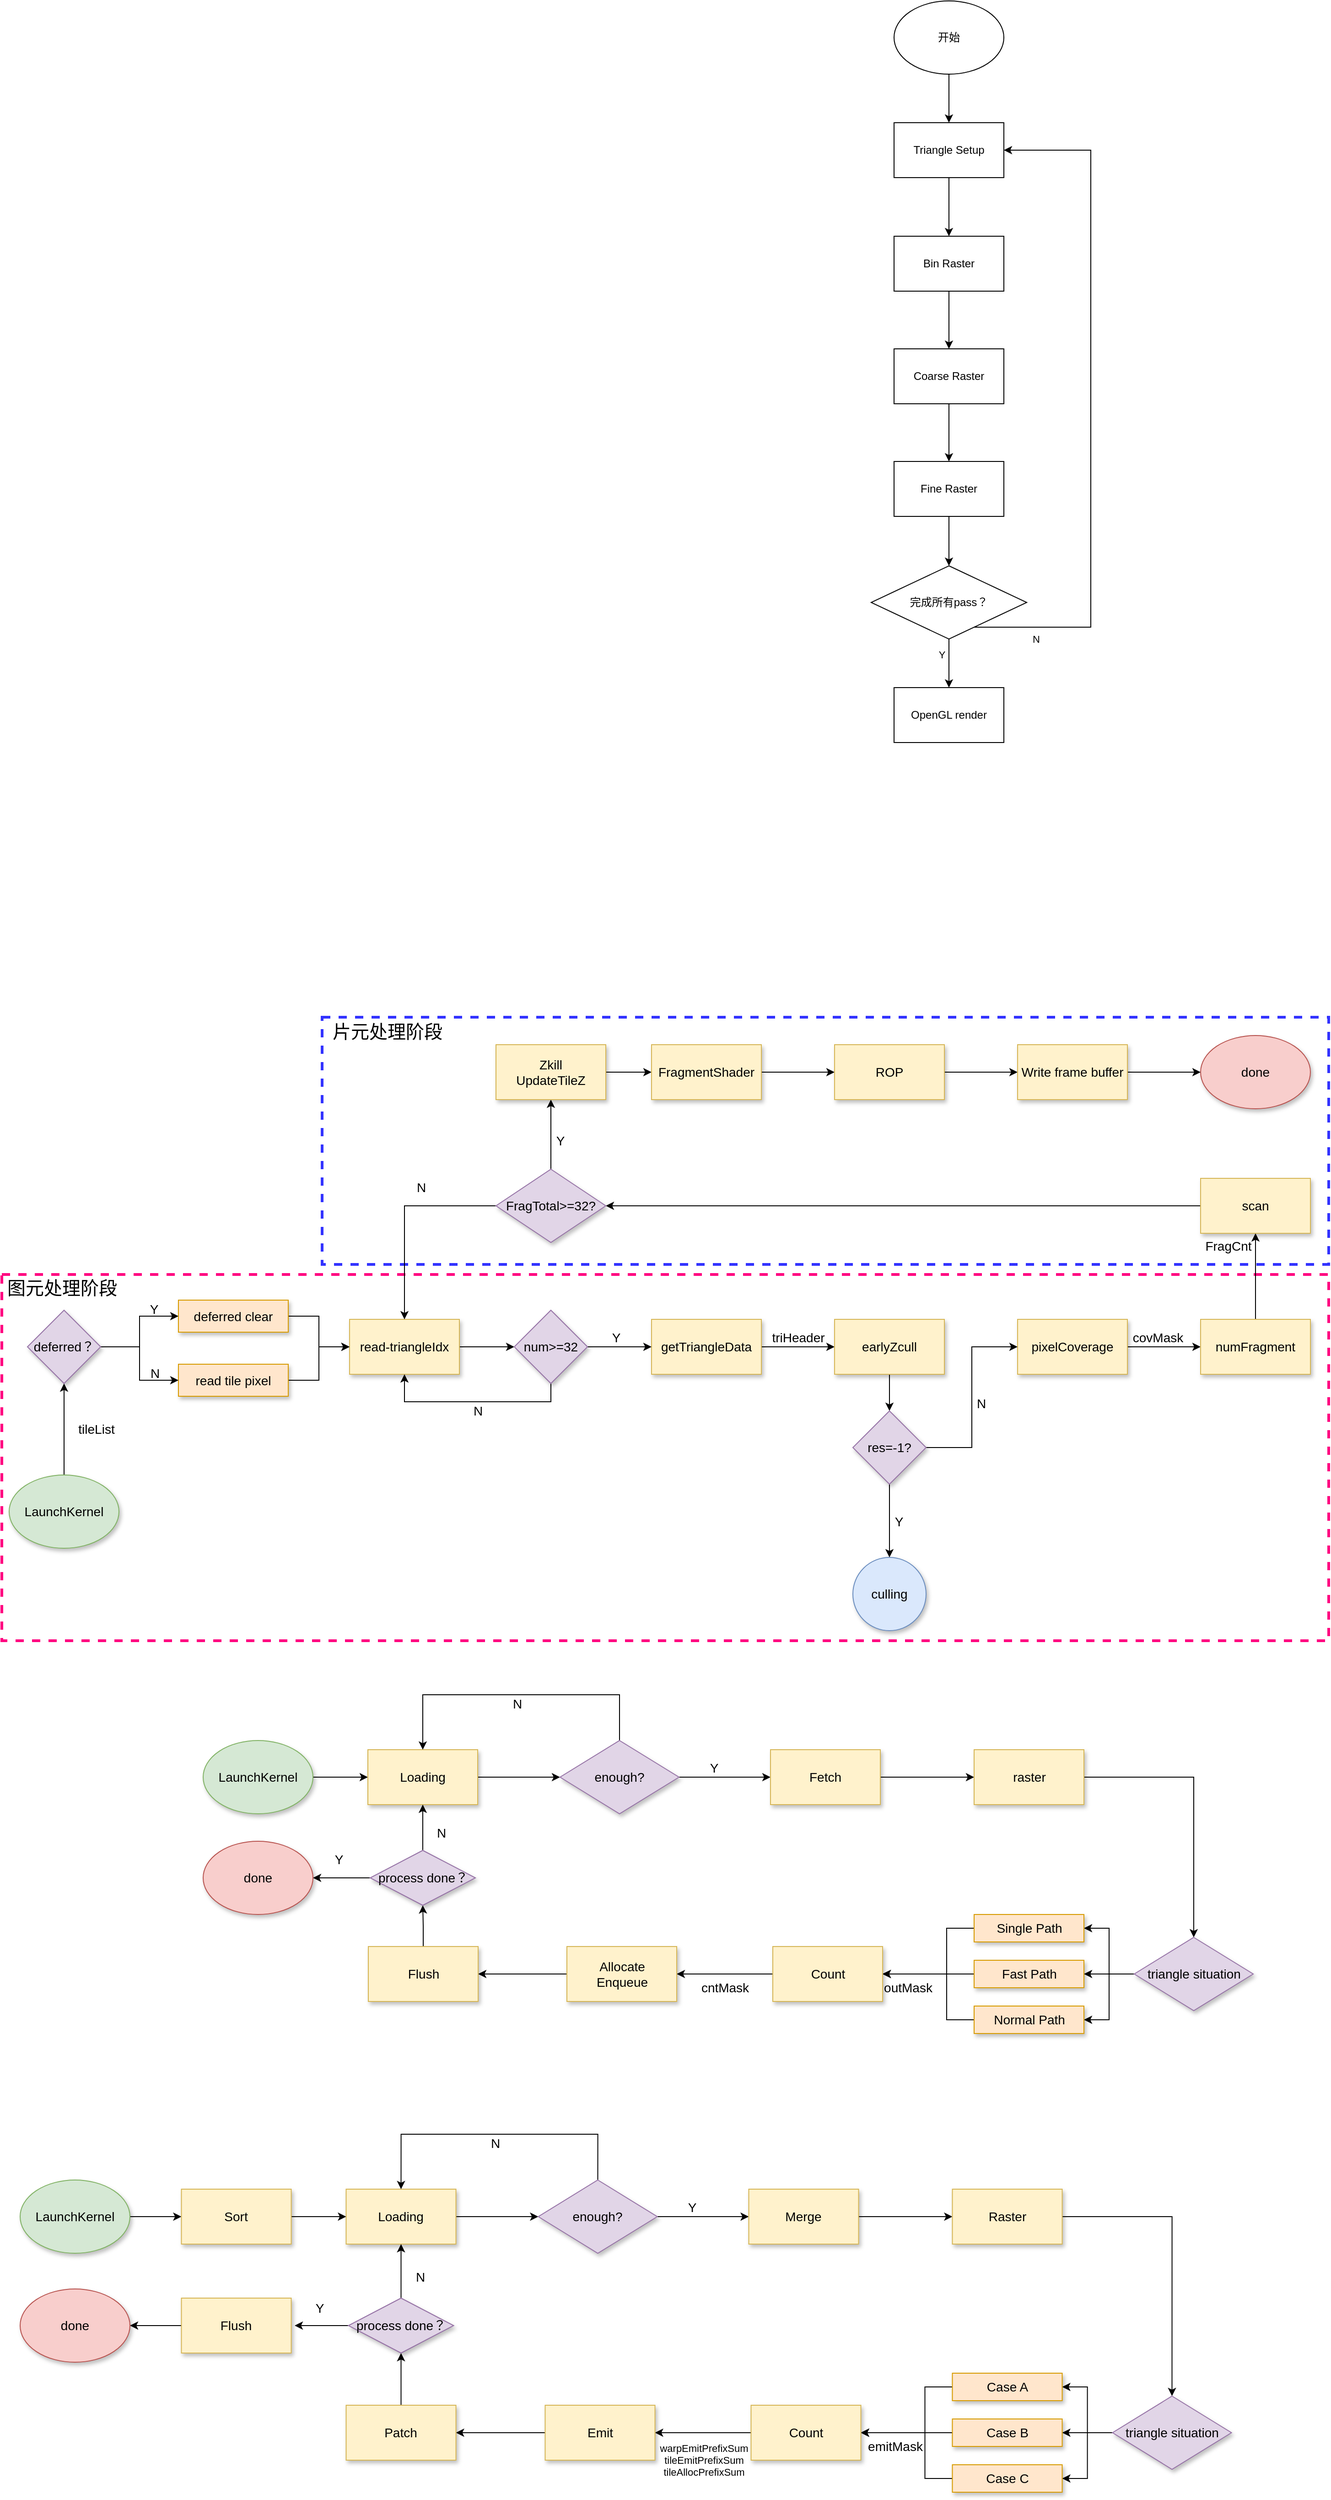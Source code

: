 <mxfile version="24.3.1" type="github">
  <diagram name="第 1 页" id="T6Q55vg58bslfouwRuF3">
    <mxGraphModel dx="2682" dy="3346" grid="1" gridSize="10" guides="1" tooltips="1" connect="1" arrows="1" fold="1" page="1" pageScale="1" pageWidth="827" pageHeight="1169" math="0" shadow="0">
      <root>
        <mxCell id="0" />
        <mxCell id="1" parent="0" />
        <mxCell id="cYD1kUWtaqBJWbCLBcX3-14" value="" style="rounded=0;whiteSpace=wrap;html=1;gradientColor=none;fillColor=none;dashed=1;strokeWidth=3;strokeColor=#FF0080;" vertex="1" parent="1">
          <mxGeometry x="-380" y="191" width="1450" height="400" as="geometry" />
        </mxCell>
        <mxCell id="cYD1kUWtaqBJWbCLBcX3-15" value="" style="rounded=0;whiteSpace=wrap;html=1;gradientColor=none;fillColor=none;dashed=1;strokeWidth=3;strokeColor=#3333FF;" vertex="1" parent="1">
          <mxGeometry x="-30" y="-90" width="1100" height="270" as="geometry" />
        </mxCell>
        <mxCell id="O7zSQvzKoPBCbMSIORTm-7" value="" style="edgeStyle=orthogonalEdgeStyle;rounded=0;orthogonalLoop=1;jettySize=auto;html=1;fontSize=14;" parent="1" source="O7zSQvzKoPBCbMSIORTm-1" target="O7zSQvzKoPBCbMSIORTm-6" edge="1">
          <mxGeometry relative="1" as="geometry" />
        </mxCell>
        <mxCell id="O7zSQvzKoPBCbMSIORTm-1" value="read-triangleIdx" style="rounded=0;whiteSpace=wrap;html=1;fillColor=#fff2cc;strokeColor=#d6b656;shadow=1;fontSize=14;" parent="1" vertex="1">
          <mxGeometry y="240" width="120" height="60" as="geometry" />
        </mxCell>
        <mxCell id="O7zSQvzKoPBCbMSIORTm-14" value="" style="edgeStyle=orthogonalEdgeStyle;rounded=0;orthogonalLoop=1;jettySize=auto;html=1;fontSize=14;" parent="1" source="O7zSQvzKoPBCbMSIORTm-2" target="O7zSQvzKoPBCbMSIORTm-13" edge="1">
          <mxGeometry relative="1" as="geometry" />
        </mxCell>
        <mxCell id="O7zSQvzKoPBCbMSIORTm-20" value="triHeader" style="edgeLabel;html=1;align=center;verticalAlign=middle;resizable=0;points=[];labelBackgroundColor=none;fontSize=14;" parent="O7zSQvzKoPBCbMSIORTm-14" vertex="1" connectable="0">
          <mxGeometry x="-0.121" y="2" relative="1" as="geometry">
            <mxPoint x="5" y="-8" as="offset" />
          </mxGeometry>
        </mxCell>
        <mxCell id="O7zSQvzKoPBCbMSIORTm-2" value="getTriangleData" style="rounded=0;whiteSpace=wrap;html=1;fillColor=#fff2cc;strokeColor=#d6b656;shadow=1;fontSize=14;" parent="1" vertex="1">
          <mxGeometry x="330" y="240" width="120" height="60" as="geometry" />
        </mxCell>
        <mxCell id="O7zSQvzKoPBCbMSIORTm-8" style="edgeStyle=orthogonalEdgeStyle;rounded=0;orthogonalLoop=1;jettySize=auto;html=1;entryX=0.5;entryY=1;entryDx=0;entryDy=0;exitX=0.5;exitY=1;exitDx=0;exitDy=0;fontSize=14;" parent="1" source="O7zSQvzKoPBCbMSIORTm-6" target="O7zSQvzKoPBCbMSIORTm-1" edge="1">
          <mxGeometry relative="1" as="geometry">
            <mxPoint x="250" y="320" as="sourcePoint" />
            <mxPoint x="90" y="350" as="targetPoint" />
          </mxGeometry>
        </mxCell>
        <mxCell id="O7zSQvzKoPBCbMSIORTm-10" value="N" style="edgeLabel;html=1;align=center;verticalAlign=middle;resizable=0;points=[];labelBackgroundColor=none;fontSize=14;" parent="O7zSQvzKoPBCbMSIORTm-8" vertex="1" connectable="0">
          <mxGeometry x="0.051" y="-3" relative="1" as="geometry">
            <mxPoint x="10" y="13" as="offset" />
          </mxGeometry>
        </mxCell>
        <mxCell id="O7zSQvzKoPBCbMSIORTm-11" value="" style="edgeStyle=orthogonalEdgeStyle;rounded=0;orthogonalLoop=1;jettySize=auto;html=1;fontSize=14;" parent="1" source="O7zSQvzKoPBCbMSIORTm-6" target="O7zSQvzKoPBCbMSIORTm-2" edge="1">
          <mxGeometry relative="1" as="geometry" />
        </mxCell>
        <mxCell id="O7zSQvzKoPBCbMSIORTm-12" value="Y" style="edgeLabel;html=1;align=center;verticalAlign=middle;resizable=0;points=[];labelBackgroundColor=none;fontSize=14;" parent="O7zSQvzKoPBCbMSIORTm-11" vertex="1" connectable="0">
          <mxGeometry x="0.065" y="-1" relative="1" as="geometry">
            <mxPoint x="-7" y="-11" as="offset" />
          </mxGeometry>
        </mxCell>
        <mxCell id="O7zSQvzKoPBCbMSIORTm-6" value="num&amp;gt;=32" style="rhombus;whiteSpace=wrap;html=1;rounded=0;fillColor=#e1d5e7;strokeColor=#9673a6;shadow=1;fontSize=14;" parent="1" vertex="1">
          <mxGeometry x="180" y="230" width="80" height="80" as="geometry" />
        </mxCell>
        <mxCell id="O7zSQvzKoPBCbMSIORTm-19" value="" style="edgeStyle=orthogonalEdgeStyle;rounded=0;orthogonalLoop=1;jettySize=auto;html=1;fontSize=14;" parent="1" source="O7zSQvzKoPBCbMSIORTm-13" target="O7zSQvzKoPBCbMSIORTm-18" edge="1">
          <mxGeometry relative="1" as="geometry" />
        </mxCell>
        <mxCell id="O7zSQvzKoPBCbMSIORTm-13" value="earlyZcull" style="rounded=0;whiteSpace=wrap;html=1;fillColor=#fff2cc;strokeColor=#d6b656;shadow=1;fontSize=14;" parent="1" vertex="1">
          <mxGeometry x="530" y="240" width="120" height="60" as="geometry" />
        </mxCell>
        <mxCell id="O7zSQvzKoPBCbMSIORTm-27" value="" style="edgeStyle=orthogonalEdgeStyle;rounded=0;orthogonalLoop=1;jettySize=auto;html=1;fontSize=14;" parent="1" source="O7zSQvzKoPBCbMSIORTm-15" target="O7zSQvzKoPBCbMSIORTm-26" edge="1">
          <mxGeometry relative="1" as="geometry" />
        </mxCell>
        <mxCell id="O7zSQvzKoPBCbMSIORTm-28" value="covMask" style="edgeLabel;html=1;align=center;verticalAlign=middle;resizable=0;points=[];labelBackgroundColor=none;fontSize=14;" parent="O7zSQvzKoPBCbMSIORTm-27" vertex="1" connectable="0">
          <mxGeometry x="-0.172" y="-1" relative="1" as="geometry">
            <mxPoint y="-11" as="offset" />
          </mxGeometry>
        </mxCell>
        <mxCell id="O7zSQvzKoPBCbMSIORTm-15" value="pixelCoverage" style="rounded=0;whiteSpace=wrap;html=1;fillColor=#fff2cc;strokeColor=#d6b656;shadow=1;fontSize=14;" parent="1" vertex="1">
          <mxGeometry x="730" y="240" width="120" height="60" as="geometry" />
        </mxCell>
        <mxCell id="O7zSQvzKoPBCbMSIORTm-21" style="edgeStyle=orthogonalEdgeStyle;rounded=0;orthogonalLoop=1;jettySize=auto;html=1;entryX=0;entryY=0.5;entryDx=0;entryDy=0;fontSize=14;" parent="1" source="O7zSQvzKoPBCbMSIORTm-18" target="O7zSQvzKoPBCbMSIORTm-15" edge="1">
          <mxGeometry relative="1" as="geometry">
            <mxPoint x="710" y="320" as="targetPoint" />
          </mxGeometry>
        </mxCell>
        <mxCell id="O7zSQvzKoPBCbMSIORTm-25" value="N" style="edgeLabel;html=1;align=center;verticalAlign=middle;resizable=0;points=[];labelBackgroundColor=none;fontSize=14;" parent="O7zSQvzKoPBCbMSIORTm-21" vertex="1" connectable="0">
          <mxGeometry x="-0.064" y="-1" relative="1" as="geometry">
            <mxPoint x="9" as="offset" />
          </mxGeometry>
        </mxCell>
        <mxCell id="O7zSQvzKoPBCbMSIORTm-23" value="" style="edgeStyle=orthogonalEdgeStyle;rounded=0;orthogonalLoop=1;jettySize=auto;html=1;fontSize=14;" parent="1" source="O7zSQvzKoPBCbMSIORTm-18" target="O7zSQvzKoPBCbMSIORTm-22" edge="1">
          <mxGeometry relative="1" as="geometry" />
        </mxCell>
        <mxCell id="O7zSQvzKoPBCbMSIORTm-24" value="Y" style="edgeLabel;html=1;align=center;verticalAlign=middle;resizable=0;points=[];labelBackgroundColor=none;fontSize=14;" parent="O7zSQvzKoPBCbMSIORTm-23" vertex="1" connectable="0">
          <mxGeometry x="0.007" relative="1" as="geometry">
            <mxPoint x="10" as="offset" />
          </mxGeometry>
        </mxCell>
        <mxCell id="O7zSQvzKoPBCbMSIORTm-18" value="res=-1?" style="rhombus;whiteSpace=wrap;html=1;rounded=0;fillColor=#e1d5e7;strokeColor=#9673a6;shadow=1;fontSize=14;" parent="1" vertex="1">
          <mxGeometry x="550" y="340" width="80" height="80" as="geometry" />
        </mxCell>
        <mxCell id="O7zSQvzKoPBCbMSIORTm-22" value="culling" style="ellipse;whiteSpace=wrap;html=1;rounded=0;fillColor=#dae8fc;strokeColor=#6c8ebf;shadow=1;fontSize=14;" parent="1" vertex="1">
          <mxGeometry x="550" y="500" width="80" height="80" as="geometry" />
        </mxCell>
        <mxCell id="O7zSQvzKoPBCbMSIORTm-30" value="" style="edgeStyle=orthogonalEdgeStyle;rounded=0;orthogonalLoop=1;jettySize=auto;html=1;fontSize=14;" parent="1" source="O7zSQvzKoPBCbMSIORTm-26" target="O7zSQvzKoPBCbMSIORTm-29" edge="1">
          <mxGeometry relative="1" as="geometry" />
        </mxCell>
        <mxCell id="O7zSQvzKoPBCbMSIORTm-31" value="FragCnt" style="edgeLabel;html=1;align=center;verticalAlign=middle;resizable=0;points=[];labelBackgroundColor=none;fontSize=14;" parent="O7zSQvzKoPBCbMSIORTm-30" vertex="1" connectable="0">
          <mxGeometry x="-0.053" y="3" relative="1" as="geometry">
            <mxPoint x="-27" y="-36" as="offset" />
          </mxGeometry>
        </mxCell>
        <mxCell id="O7zSQvzKoPBCbMSIORTm-26" value="numFragment" style="rounded=0;whiteSpace=wrap;html=1;fillColor=#fff2cc;strokeColor=#d6b656;shadow=1;fontSize=14;" parent="1" vertex="1">
          <mxGeometry x="930" y="240" width="120" height="60" as="geometry" />
        </mxCell>
        <mxCell id="O7zSQvzKoPBCbMSIORTm-34" value="" style="edgeStyle=orthogonalEdgeStyle;rounded=0;orthogonalLoop=1;jettySize=auto;html=1;fontSize=14;" parent="1" source="O7zSQvzKoPBCbMSIORTm-29" target="O7zSQvzKoPBCbMSIORTm-33" edge="1">
          <mxGeometry relative="1" as="geometry" />
        </mxCell>
        <mxCell id="O7zSQvzKoPBCbMSIORTm-29" value="scan" style="rounded=0;whiteSpace=wrap;html=1;fillColor=#fff2cc;strokeColor=#d6b656;shadow=1;fontSize=14;" parent="1" vertex="1">
          <mxGeometry x="930" y="86" width="120" height="60" as="geometry" />
        </mxCell>
        <mxCell id="O7zSQvzKoPBCbMSIORTm-35" style="edgeStyle=orthogonalEdgeStyle;rounded=0;orthogonalLoop=1;jettySize=auto;html=1;entryX=0.5;entryY=0;entryDx=0;entryDy=0;fontSize=14;" parent="1" source="O7zSQvzKoPBCbMSIORTm-33" target="O7zSQvzKoPBCbMSIORTm-1" edge="1">
          <mxGeometry relative="1" as="geometry" />
        </mxCell>
        <mxCell id="O7zSQvzKoPBCbMSIORTm-37" value="N" style="edgeLabel;html=1;align=center;verticalAlign=middle;resizable=0;points=[];labelBackgroundColor=none;fontSize=14;" parent="O7zSQvzKoPBCbMSIORTm-35" vertex="1" connectable="0">
          <mxGeometry x="-0.269" relative="1" as="geometry">
            <mxPoint y="-20" as="offset" />
          </mxGeometry>
        </mxCell>
        <mxCell id="O7zSQvzKoPBCbMSIORTm-39" value="" style="edgeStyle=orthogonalEdgeStyle;rounded=0;orthogonalLoop=1;jettySize=auto;html=1;exitX=0.5;exitY=0;exitDx=0;exitDy=0;fontSize=14;" parent="1" source="O7zSQvzKoPBCbMSIORTm-33" target="O7zSQvzKoPBCbMSIORTm-38" edge="1">
          <mxGeometry relative="1" as="geometry" />
        </mxCell>
        <mxCell id="O7zSQvzKoPBCbMSIORTm-52" value="Y" style="edgeLabel;html=1;align=center;verticalAlign=middle;resizable=0;points=[];labelBackgroundColor=none;fontSize=14;" parent="O7zSQvzKoPBCbMSIORTm-39" vertex="1" connectable="0">
          <mxGeometry x="-0.178" y="-1" relative="1" as="geometry">
            <mxPoint x="9" as="offset" />
          </mxGeometry>
        </mxCell>
        <mxCell id="O7zSQvzKoPBCbMSIORTm-33" value="FragTotal&amp;gt;=32?" style="rhombus;whiteSpace=wrap;html=1;rounded=0;fillColor=#e1d5e7;strokeColor=#9673a6;shadow=1;fontSize=14;" parent="1" vertex="1">
          <mxGeometry x="160" y="76" width="120" height="80" as="geometry" />
        </mxCell>
        <mxCell id="O7zSQvzKoPBCbMSIORTm-43" value="" style="edgeStyle=orthogonalEdgeStyle;rounded=0;orthogonalLoop=1;jettySize=auto;html=1;fontSize=14;" parent="1" source="O7zSQvzKoPBCbMSIORTm-38" target="O7zSQvzKoPBCbMSIORTm-42" edge="1">
          <mxGeometry relative="1" as="geometry" />
        </mxCell>
        <mxCell id="O7zSQvzKoPBCbMSIORTm-38" value="Zkill&lt;div style=&quot;font-size: 14px;&quot;&gt;UpdateTileZ&lt;/div&gt;" style="whiteSpace=wrap;html=1;rounded=0;fillColor=#fff2cc;strokeColor=#d6b656;shadow=1;fontSize=14;" parent="1" vertex="1">
          <mxGeometry x="160" y="-60" width="120" height="60" as="geometry" />
        </mxCell>
        <mxCell id="O7zSQvzKoPBCbMSIORTm-45" value="" style="edgeStyle=orthogonalEdgeStyle;rounded=0;orthogonalLoop=1;jettySize=auto;html=1;fontSize=14;" parent="1" source="O7zSQvzKoPBCbMSIORTm-42" target="O7zSQvzKoPBCbMSIORTm-44" edge="1">
          <mxGeometry relative="1" as="geometry" />
        </mxCell>
        <mxCell id="O7zSQvzKoPBCbMSIORTm-42" value="FragmentShader" style="whiteSpace=wrap;html=1;rounded=0;fillColor=#fff2cc;strokeColor=#d6b656;shadow=1;fontSize=14;" parent="1" vertex="1">
          <mxGeometry x="330" y="-60" width="120" height="60" as="geometry" />
        </mxCell>
        <mxCell id="cYD1kUWtaqBJWbCLBcX3-10" value="" style="edgeStyle=orthogonalEdgeStyle;rounded=0;orthogonalLoop=1;jettySize=auto;html=1;fontSize=14;" edge="1" parent="1" source="O7zSQvzKoPBCbMSIORTm-44" target="cYD1kUWtaqBJWbCLBcX3-9">
          <mxGeometry relative="1" as="geometry" />
        </mxCell>
        <mxCell id="O7zSQvzKoPBCbMSIORTm-44" value="ROP" style="whiteSpace=wrap;html=1;rounded=0;fillColor=#fff2cc;strokeColor=#d6b656;shadow=1;fontSize=14;" parent="1" vertex="1">
          <mxGeometry x="530" y="-60" width="120" height="60" as="geometry" />
        </mxCell>
        <mxCell id="O7zSQvzKoPBCbMSIORTm-49" value="" style="edgeStyle=orthogonalEdgeStyle;rounded=0;orthogonalLoop=1;jettySize=auto;html=1;exitX=0.5;exitY=0;exitDx=0;exitDy=0;entryX=0.5;entryY=1;entryDx=0;entryDy=0;fontSize=14;" parent="1" source="O7zSQvzKoPBCbMSIORTm-48" target="cYD1kUWtaqBJWbCLBcX3-6" edge="1">
          <mxGeometry relative="1" as="geometry">
            <mxPoint x="-297" y="330" as="targetPoint" />
          </mxGeometry>
        </mxCell>
        <mxCell id="O7zSQvzKoPBCbMSIORTm-57" value="tileList" style="edgeLabel;html=1;align=center;verticalAlign=middle;resizable=0;points=[];labelBackgroundColor=none;fontSize=14;" parent="O7zSQvzKoPBCbMSIORTm-49" vertex="1" connectable="0">
          <mxGeometry x="0.217" y="-2" relative="1" as="geometry">
            <mxPoint x="33" y="11" as="offset" />
          </mxGeometry>
        </mxCell>
        <mxCell id="O7zSQvzKoPBCbMSIORTm-48" value="LaunchKernel" style="ellipse;whiteSpace=wrap;html=1;fillColor=#d5e8d4;strokeColor=#82b366;shadow=1;fontSize=14;" parent="1" vertex="1">
          <mxGeometry x="-372" y="410" width="120" height="80" as="geometry" />
        </mxCell>
        <mxCell id="O7zSQvzKoPBCbMSIORTm-50" value="done" style="ellipse;whiteSpace=wrap;html=1;fillColor=#f8cecc;strokeColor=#b85450;shadow=1;fontSize=14;" parent="1" vertex="1">
          <mxGeometry x="930" y="-70" width="120" height="80" as="geometry" />
        </mxCell>
        <mxCell id="MLCowIscCtF2YX59dcxo-18" value="" style="edgeStyle=orthogonalEdgeStyle;rounded=0;orthogonalLoop=1;jettySize=auto;html=1;" parent="1" source="MLCowIscCtF2YX59dcxo-1" target="MLCowIscCtF2YX59dcxo-2" edge="1">
          <mxGeometry relative="1" as="geometry" />
        </mxCell>
        <mxCell id="MLCowIscCtF2YX59dcxo-1" value="开始" style="ellipse;whiteSpace=wrap;html=1;" parent="1" vertex="1">
          <mxGeometry x="595" y="-1200" width="120" height="80" as="geometry" />
        </mxCell>
        <mxCell id="MLCowIscCtF2YX59dcxo-5" value="" style="edgeStyle=orthogonalEdgeStyle;rounded=0;orthogonalLoop=1;jettySize=auto;html=1;" parent="1" source="MLCowIscCtF2YX59dcxo-2" target="MLCowIscCtF2YX59dcxo-4" edge="1">
          <mxGeometry relative="1" as="geometry" />
        </mxCell>
        <mxCell id="MLCowIscCtF2YX59dcxo-2" value="Triangle Setup" style="whiteSpace=wrap;html=1;" parent="1" vertex="1">
          <mxGeometry x="595" y="-1067" width="120" height="60" as="geometry" />
        </mxCell>
        <mxCell id="MLCowIscCtF2YX59dcxo-7" value="" style="edgeStyle=orthogonalEdgeStyle;rounded=0;orthogonalLoop=1;jettySize=auto;html=1;" parent="1" source="MLCowIscCtF2YX59dcxo-4" target="MLCowIscCtF2YX59dcxo-6" edge="1">
          <mxGeometry relative="1" as="geometry" />
        </mxCell>
        <mxCell id="MLCowIscCtF2YX59dcxo-4" value="Bin Raster" style="whiteSpace=wrap;html=1;" parent="1" vertex="1">
          <mxGeometry x="595" y="-943" width="120" height="60" as="geometry" />
        </mxCell>
        <mxCell id="MLCowIscCtF2YX59dcxo-9" value="" style="edgeStyle=orthogonalEdgeStyle;rounded=0;orthogonalLoop=1;jettySize=auto;html=1;" parent="1" source="MLCowIscCtF2YX59dcxo-6" target="MLCowIscCtF2YX59dcxo-8" edge="1">
          <mxGeometry relative="1" as="geometry" />
        </mxCell>
        <mxCell id="MLCowIscCtF2YX59dcxo-6" value="Coarse Raster" style="whiteSpace=wrap;html=1;" parent="1" vertex="1">
          <mxGeometry x="595" y="-820" width="120" height="60" as="geometry" />
        </mxCell>
        <mxCell id="MLCowIscCtF2YX59dcxo-11" value="" style="edgeStyle=orthogonalEdgeStyle;rounded=0;orthogonalLoop=1;jettySize=auto;html=1;" parent="1" source="MLCowIscCtF2YX59dcxo-8" target="MLCowIscCtF2YX59dcxo-10" edge="1">
          <mxGeometry relative="1" as="geometry" />
        </mxCell>
        <mxCell id="MLCowIscCtF2YX59dcxo-8" value="Fine Raster" style="whiteSpace=wrap;html=1;" parent="1" vertex="1">
          <mxGeometry x="595" y="-697" width="120" height="60" as="geometry" />
        </mxCell>
        <mxCell id="MLCowIscCtF2YX59dcxo-15" value="" style="edgeStyle=orthogonalEdgeStyle;rounded=0;orthogonalLoop=1;jettySize=auto;html=1;" parent="1" source="MLCowIscCtF2YX59dcxo-10" target="MLCowIscCtF2YX59dcxo-14" edge="1">
          <mxGeometry relative="1" as="geometry" />
        </mxCell>
        <mxCell id="MLCowIscCtF2YX59dcxo-17" value="Y" style="edgeLabel;html=1;align=center;verticalAlign=middle;resizable=0;points=[];labelBackgroundColor=none;" parent="MLCowIscCtF2YX59dcxo-15" vertex="1" connectable="0">
          <mxGeometry x="-0.055" y="2" relative="1" as="geometry">
            <mxPoint x="-10" y="-8" as="offset" />
          </mxGeometry>
        </mxCell>
        <mxCell id="MLCowIscCtF2YX59dcxo-19" style="edgeStyle=orthogonalEdgeStyle;rounded=0;orthogonalLoop=1;jettySize=auto;html=1;entryX=1;entryY=0.5;entryDx=0;entryDy=0;" parent="1" source="MLCowIscCtF2YX59dcxo-10" target="MLCowIscCtF2YX59dcxo-2" edge="1">
          <mxGeometry relative="1" as="geometry">
            <mxPoint x="750" y="-1010" as="targetPoint" />
            <Array as="points">
              <mxPoint x="810" y="-516" />
              <mxPoint x="810" y="-1037" />
            </Array>
          </mxGeometry>
        </mxCell>
        <mxCell id="MLCowIscCtF2YX59dcxo-20" value="N" style="edgeLabel;html=1;align=center;verticalAlign=middle;resizable=0;points=[];labelBackgroundColor=none;" parent="MLCowIscCtF2YX59dcxo-19" vertex="1" connectable="0">
          <mxGeometry x="-0.606" y="2" relative="1" as="geometry">
            <mxPoint x="-58" y="32" as="offset" />
          </mxGeometry>
        </mxCell>
        <mxCell id="MLCowIscCtF2YX59dcxo-10" value="完成所有pass？" style="rhombus;whiteSpace=wrap;html=1;" parent="1" vertex="1">
          <mxGeometry x="570" y="-583" width="170" height="80" as="geometry" />
        </mxCell>
        <mxCell id="MLCowIscCtF2YX59dcxo-14" value="OpenGL render" style="whiteSpace=wrap;html=1;" parent="1" vertex="1">
          <mxGeometry x="595" y="-450" width="120" height="60" as="geometry" />
        </mxCell>
        <mxCell id="c0jOyY1ebG1TVOm1i-c7-7" value="" style="edgeStyle=orthogonalEdgeStyle;rounded=0;orthogonalLoop=1;jettySize=auto;html=1;labelBackgroundColor=none;textShadow=0;fontSize=14;" parent="1" source="c0jOyY1ebG1TVOm1i-c7-1" target="c0jOyY1ebG1TVOm1i-c7-2" edge="1">
          <mxGeometry relative="1" as="geometry" />
        </mxCell>
        <mxCell id="c0jOyY1ebG1TVOm1i-c7-1" value="LaunchKernel" style="ellipse;whiteSpace=wrap;html=1;fillColor=#d5e8d4;strokeColor=#82b366;labelBackgroundColor=none;textShadow=0;shadow=1;fontSize=14;" parent="1" vertex="1">
          <mxGeometry x="-160" y="700" width="120" height="80" as="geometry" />
        </mxCell>
        <mxCell id="c0jOyY1ebG1TVOm1i-c7-4" value="" style="edgeStyle=orthogonalEdgeStyle;rounded=0;orthogonalLoop=1;jettySize=auto;html=1;labelBackgroundColor=none;textShadow=0;fontSize=14;" parent="1" source="c0jOyY1ebG1TVOm1i-c7-2" target="c0jOyY1ebG1TVOm1i-c7-3" edge="1">
          <mxGeometry relative="1" as="geometry" />
        </mxCell>
        <mxCell id="c0jOyY1ebG1TVOm1i-c7-2" value="Loading" style="rounded=0;whiteSpace=wrap;html=1;fillColor=#fff2cc;strokeColor=#d6b656;labelBackgroundColor=none;textShadow=0;shadow=1;fontSize=14;" parent="1" vertex="1">
          <mxGeometry x="20" y="710" width="120" height="60" as="geometry" />
        </mxCell>
        <mxCell id="c0jOyY1ebG1TVOm1i-c7-5" style="edgeStyle=orthogonalEdgeStyle;rounded=0;orthogonalLoop=1;jettySize=auto;html=1;entryX=0.5;entryY=0;entryDx=0;entryDy=0;exitX=0.5;exitY=0;exitDx=0;exitDy=0;labelBackgroundColor=none;textShadow=0;fontSize=14;" parent="1" source="c0jOyY1ebG1TVOm1i-c7-3" target="c0jOyY1ebG1TVOm1i-c7-2" edge="1">
          <mxGeometry relative="1" as="geometry">
            <mxPoint x="380" y="670" as="sourcePoint" />
            <Array as="points">
              <mxPoint x="295" y="650" />
              <mxPoint x="80" y="650" />
            </Array>
          </mxGeometry>
        </mxCell>
        <mxCell id="c0jOyY1ebG1TVOm1i-c7-6" value="N" style="edgeLabel;html=1;align=center;verticalAlign=middle;resizable=0;points=[];labelBackgroundColor=none;textShadow=0;fontSize=14;" parent="c0jOyY1ebG1TVOm1i-c7-5" vertex="1" connectable="0">
          <mxGeometry x="0.031" y="-1" relative="1" as="geometry">
            <mxPoint x="5" y="11" as="offset" />
          </mxGeometry>
        </mxCell>
        <mxCell id="c0jOyY1ebG1TVOm1i-c7-9" value="" style="edgeStyle=orthogonalEdgeStyle;rounded=0;orthogonalLoop=1;jettySize=auto;html=1;labelBackgroundColor=none;textShadow=0;fontSize=14;" parent="1" source="c0jOyY1ebG1TVOm1i-c7-3" target="c0jOyY1ebG1TVOm1i-c7-8" edge="1">
          <mxGeometry relative="1" as="geometry" />
        </mxCell>
        <mxCell id="c0jOyY1ebG1TVOm1i-c7-10" value="Y" style="edgeLabel;html=1;align=center;verticalAlign=middle;resizable=0;points=[];labelBackgroundColor=none;textShadow=0;fontSize=14;" parent="c0jOyY1ebG1TVOm1i-c7-9" vertex="1" connectable="0">
          <mxGeometry x="-0.251" y="-1" relative="1" as="geometry">
            <mxPoint y="-11" as="offset" />
          </mxGeometry>
        </mxCell>
        <mxCell id="c0jOyY1ebG1TVOm1i-c7-3" value="enough?" style="rhombus;whiteSpace=wrap;html=1;rounded=0;fillColor=#e1d5e7;strokeColor=#9673a6;labelBackgroundColor=none;textShadow=0;shadow=1;fontSize=14;" parent="1" vertex="1">
          <mxGeometry x="230" y="700" width="130" height="80" as="geometry" />
        </mxCell>
        <mxCell id="c0jOyY1ebG1TVOm1i-c7-12" value="" style="edgeStyle=orthogonalEdgeStyle;rounded=0;orthogonalLoop=1;jettySize=auto;html=1;labelBackgroundColor=none;textShadow=0;fontSize=14;" parent="1" source="c0jOyY1ebG1TVOm1i-c7-8" target="c0jOyY1ebG1TVOm1i-c7-11" edge="1">
          <mxGeometry relative="1" as="geometry" />
        </mxCell>
        <mxCell id="c0jOyY1ebG1TVOm1i-c7-8" value="Fetch" style="rounded=0;whiteSpace=wrap;html=1;fillColor=#fff2cc;strokeColor=#d6b656;labelBackgroundColor=none;textShadow=0;shadow=1;fontSize=14;" parent="1" vertex="1">
          <mxGeometry x="460" y="710" width="120" height="60" as="geometry" />
        </mxCell>
        <mxCell id="c0jOyY1ebG1TVOm1i-c7-17" style="edgeStyle=orthogonalEdgeStyle;rounded=0;orthogonalLoop=1;jettySize=auto;html=1;exitX=1;exitY=0.5;exitDx=0;exitDy=0;entryX=0.5;entryY=0;entryDx=0;entryDy=0;labelBackgroundColor=none;textShadow=0;fontSize=14;" parent="1" source="c0jOyY1ebG1TVOm1i-c7-11" target="c0jOyY1ebG1TVOm1i-c7-16" edge="1">
          <mxGeometry relative="1" as="geometry">
            <mxPoint x="952.5" y="915" as="targetPoint" />
          </mxGeometry>
        </mxCell>
        <mxCell id="c0jOyY1ebG1TVOm1i-c7-11" value="raster" style="rounded=0;whiteSpace=wrap;html=1;fillColor=#fff2cc;strokeColor=#d6b656;labelBackgroundColor=none;textShadow=0;shadow=1;fontSize=14;" parent="1" vertex="1">
          <mxGeometry x="682.5" y="710" width="120" height="60" as="geometry" />
        </mxCell>
        <mxCell id="c0jOyY1ebG1TVOm1i-c7-21" style="edgeStyle=orthogonalEdgeStyle;rounded=0;orthogonalLoop=1;jettySize=auto;html=1;exitX=0;exitY=0.5;exitDx=0;exitDy=0;entryX=1;entryY=0.5;entryDx=0;entryDy=0;labelBackgroundColor=none;textShadow=0;fontSize=14;" parent="1" source="c0jOyY1ebG1TVOm1i-c7-16" target="c0jOyY1ebG1TVOm1i-c7-19" edge="1">
          <mxGeometry relative="1" as="geometry">
            <mxPoint x="887.5" y="955" as="sourcePoint" />
          </mxGeometry>
        </mxCell>
        <mxCell id="c0jOyY1ebG1TVOm1i-c7-22" style="edgeStyle=orthogonalEdgeStyle;rounded=0;orthogonalLoop=1;jettySize=auto;html=1;exitX=0;exitY=0.5;exitDx=0;exitDy=0;entryX=1;entryY=0.5;entryDx=0;entryDy=0;labelBackgroundColor=none;textShadow=0;fontSize=14;" parent="1" source="c0jOyY1ebG1TVOm1i-c7-16" target="c0jOyY1ebG1TVOm1i-c7-18" edge="1">
          <mxGeometry relative="1" as="geometry">
            <mxPoint x="920" y="935" as="sourcePoint" />
          </mxGeometry>
        </mxCell>
        <mxCell id="c0jOyY1ebG1TVOm1i-c7-23" style="edgeStyle=orthogonalEdgeStyle;rounded=0;orthogonalLoop=1;jettySize=auto;html=1;exitX=0;exitY=0.5;exitDx=0;exitDy=0;entryX=1;entryY=0.5;entryDx=0;entryDy=0;labelBackgroundColor=none;textShadow=0;fontSize=14;" parent="1" source="c0jOyY1ebG1TVOm1i-c7-16" target="c0jOyY1ebG1TVOm1i-c7-20" edge="1">
          <mxGeometry relative="1" as="geometry">
            <mxPoint x="920" y="975" as="sourcePoint" />
          </mxGeometry>
        </mxCell>
        <mxCell id="c0jOyY1ebG1TVOm1i-c7-16" value="triangle situation" style="rhombus;whiteSpace=wrap;html=1;rounded=0;fillColor=#e1d5e7;strokeColor=#9673a6;labelBackgroundColor=none;textShadow=0;shadow=1;fontSize=14;" parent="1" vertex="1">
          <mxGeometry x="857.5" y="915" width="130" height="80" as="geometry" />
        </mxCell>
        <mxCell id="c0jOyY1ebG1TVOm1i-c7-25" style="edgeStyle=orthogonalEdgeStyle;rounded=0;orthogonalLoop=1;jettySize=auto;html=1;exitX=0;exitY=0.5;exitDx=0;exitDy=0;entryX=1;entryY=0.5;entryDx=0;entryDy=0;labelBackgroundColor=none;textShadow=0;fontSize=14;" parent="1" source="c0jOyY1ebG1TVOm1i-c7-18" target="c0jOyY1ebG1TVOm1i-c7-24" edge="1">
          <mxGeometry relative="1" as="geometry">
            <Array as="points">
              <mxPoint x="652.5" y="905" />
              <mxPoint x="652.5" y="955" />
            </Array>
          </mxGeometry>
        </mxCell>
        <mxCell id="c0jOyY1ebG1TVOm1i-c7-18" value="Single Path" style="rounded=0;whiteSpace=wrap;html=1;fillColor=#ffe6cc;strokeColor=#d79b00;labelBackgroundColor=none;textShadow=0;shadow=1;fontSize=14;" parent="1" vertex="1">
          <mxGeometry x="682.5" y="890" width="120" height="30" as="geometry" />
        </mxCell>
        <mxCell id="c0jOyY1ebG1TVOm1i-c7-27" style="edgeStyle=orthogonalEdgeStyle;rounded=0;orthogonalLoop=1;jettySize=auto;html=1;exitX=0;exitY=0.5;exitDx=0;exitDy=0;entryX=1;entryY=0.5;entryDx=0;entryDy=0;labelBackgroundColor=none;textShadow=0;fontSize=14;" parent="1" source="c0jOyY1ebG1TVOm1i-c7-19" target="c0jOyY1ebG1TVOm1i-c7-24" edge="1">
          <mxGeometry relative="1" as="geometry" />
        </mxCell>
        <mxCell id="c0jOyY1ebG1TVOm1i-c7-19" value="Fast Path" style="rounded=0;whiteSpace=wrap;html=1;fillColor=#ffe6cc;strokeColor=#d79b00;labelBackgroundColor=none;textShadow=0;shadow=1;fontSize=14;" parent="1" vertex="1">
          <mxGeometry x="682.5" y="940" width="120" height="30" as="geometry" />
        </mxCell>
        <mxCell id="c0jOyY1ebG1TVOm1i-c7-29" style="edgeStyle=orthogonalEdgeStyle;rounded=0;orthogonalLoop=1;jettySize=auto;html=1;exitX=0;exitY=0.5;exitDx=0;exitDy=0;entryX=1;entryY=0.5;entryDx=0;entryDy=0;labelBackgroundColor=none;textShadow=0;fontSize=14;" parent="1" source="c0jOyY1ebG1TVOm1i-c7-20" target="c0jOyY1ebG1TVOm1i-c7-24" edge="1">
          <mxGeometry relative="1" as="geometry">
            <Array as="points">
              <mxPoint x="652.5" y="1005" />
              <mxPoint x="652.5" y="955" />
            </Array>
          </mxGeometry>
        </mxCell>
        <mxCell id="c0jOyY1ebG1TVOm1i-c7-30" value="outMask" style="edgeLabel;html=1;align=center;verticalAlign=middle;resizable=0;points=[];labelBackgroundColor=none;textShadow=0;fontSize=14;" parent="c0jOyY1ebG1TVOm1i-c7-29" vertex="1" connectable="0">
          <mxGeometry x="0.54" y="3" relative="1" as="geometry">
            <mxPoint x="-7" y="12" as="offset" />
          </mxGeometry>
        </mxCell>
        <mxCell id="c0jOyY1ebG1TVOm1i-c7-20" value="Normal Path" style="rounded=0;whiteSpace=wrap;html=1;fillColor=#ffe6cc;strokeColor=#d79b00;labelBackgroundColor=none;textShadow=0;shadow=1;fontSize=14;" parent="1" vertex="1">
          <mxGeometry x="682.5" y="990" width="120" height="30" as="geometry" />
        </mxCell>
        <mxCell id="c0jOyY1ebG1TVOm1i-c7-32" value="" style="edgeStyle=orthogonalEdgeStyle;rounded=0;orthogonalLoop=1;jettySize=auto;html=1;labelBackgroundColor=none;textShadow=0;fontSize=14;" parent="1" source="c0jOyY1ebG1TVOm1i-c7-24" target="c0jOyY1ebG1TVOm1i-c7-31" edge="1">
          <mxGeometry relative="1" as="geometry" />
        </mxCell>
        <mxCell id="c0jOyY1ebG1TVOm1i-c7-43" value="cntMask" style="edgeLabel;html=1;align=center;verticalAlign=middle;resizable=0;points=[];labelBackgroundColor=none;textShadow=0;fontSize=14;" parent="c0jOyY1ebG1TVOm1i-c7-32" vertex="1" connectable="0">
          <mxGeometry x="-0.057" y="4" relative="1" as="geometry">
            <mxPoint x="-3" y="11" as="offset" />
          </mxGeometry>
        </mxCell>
        <mxCell id="c0jOyY1ebG1TVOm1i-c7-24" value="Count" style="rounded=0;whiteSpace=wrap;html=1;fillColor=#fff2cc;strokeColor=#d6b656;labelBackgroundColor=none;textShadow=0;shadow=1;fontSize=14;" parent="1" vertex="1">
          <mxGeometry x="462.5" y="925" width="120" height="60" as="geometry" />
        </mxCell>
        <mxCell id="c0jOyY1ebG1TVOm1i-c7-34" value="" style="edgeStyle=orthogonalEdgeStyle;rounded=0;orthogonalLoop=1;jettySize=auto;html=1;labelBackgroundColor=none;textShadow=0;fontSize=14;" parent="1" source="c0jOyY1ebG1TVOm1i-c7-31" target="c0jOyY1ebG1TVOm1i-c7-33" edge="1">
          <mxGeometry relative="1" as="geometry" />
        </mxCell>
        <mxCell id="c0jOyY1ebG1TVOm1i-c7-31" value="Allocate&lt;div style=&quot;font-size: 14px;&quot;&gt;Enqueue&lt;/div&gt;" style="rounded=0;whiteSpace=wrap;html=1;fillColor=#fff2cc;strokeColor=#d6b656;labelBackgroundColor=none;textShadow=0;shadow=1;fontSize=14;" parent="1" vertex="1">
          <mxGeometry x="237.5" y="925" width="120" height="60" as="geometry" />
        </mxCell>
        <mxCell id="c0jOyY1ebG1TVOm1i-c7-38" value="" style="edgeStyle=orthogonalEdgeStyle;rounded=0;orthogonalLoop=1;jettySize=auto;html=1;labelBackgroundColor=none;textShadow=0;fontSize=14;" parent="1" source="c0jOyY1ebG1TVOm1i-c7-33" target="c0jOyY1ebG1TVOm1i-c7-35" edge="1">
          <mxGeometry relative="1" as="geometry" />
        </mxCell>
        <mxCell id="c0jOyY1ebG1TVOm1i-c7-33" value="Flush" style="rounded=0;whiteSpace=wrap;html=1;fillColor=#fff2cc;strokeColor=#d6b656;labelBackgroundColor=none;textShadow=0;shadow=1;fontSize=14;" parent="1" vertex="1">
          <mxGeometry x="20.5" y="925" width="120" height="60" as="geometry" />
        </mxCell>
        <mxCell id="c0jOyY1ebG1TVOm1i-c7-37" value="" style="edgeStyle=orthogonalEdgeStyle;rounded=0;orthogonalLoop=1;jettySize=auto;html=1;labelBackgroundColor=none;textShadow=0;fontSize=14;" parent="1" source="c0jOyY1ebG1TVOm1i-c7-35" target="c0jOyY1ebG1TVOm1i-c7-2" edge="1">
          <mxGeometry relative="1" as="geometry" />
        </mxCell>
        <mxCell id="c0jOyY1ebG1TVOm1i-c7-42" value="N" style="edgeLabel;html=1;align=center;verticalAlign=middle;resizable=0;points=[];labelBackgroundColor=none;textShadow=0;fontSize=14;" parent="c0jOyY1ebG1TVOm1i-c7-37" vertex="1" connectable="0">
          <mxGeometry x="-0.173" relative="1" as="geometry">
            <mxPoint x="20" y="1" as="offset" />
          </mxGeometry>
        </mxCell>
        <mxCell id="c0jOyY1ebG1TVOm1i-c7-40" value="" style="edgeStyle=orthogonalEdgeStyle;rounded=0;orthogonalLoop=1;jettySize=auto;html=1;labelBackgroundColor=none;textShadow=0;fontSize=14;" parent="1" source="c0jOyY1ebG1TVOm1i-c7-35" target="c0jOyY1ebG1TVOm1i-c7-39" edge="1">
          <mxGeometry relative="1" as="geometry" />
        </mxCell>
        <mxCell id="c0jOyY1ebG1TVOm1i-c7-41" value="Y" style="edgeLabel;html=1;align=center;verticalAlign=middle;resizable=0;points=[];labelBackgroundColor=none;textShadow=0;fontSize=14;" parent="c0jOyY1ebG1TVOm1i-c7-40" vertex="1" connectable="0">
          <mxGeometry x="0.104" relative="1" as="geometry">
            <mxPoint y="-20" as="offset" />
          </mxGeometry>
        </mxCell>
        <mxCell id="c0jOyY1ebG1TVOm1i-c7-35" value="process done？" style="rhombus;whiteSpace=wrap;html=1;rounded=0;fillColor=#e1d5e7;strokeColor=#9673a6;labelBackgroundColor=none;textShadow=0;shadow=1;fontSize=14;" parent="1" vertex="1">
          <mxGeometry x="22.5" y="820" width="115" height="60" as="geometry" />
        </mxCell>
        <mxCell id="c0jOyY1ebG1TVOm1i-c7-39" value="done" style="ellipse;whiteSpace=wrap;html=1;fillColor=#f8cecc;strokeColor=#b85450;labelBackgroundColor=none;textShadow=0;shadow=1;fontSize=14;" parent="1" vertex="1">
          <mxGeometry x="-160" y="810" width="120" height="80" as="geometry" />
        </mxCell>
        <mxCell id="c0jOyY1ebG1TVOm1i-c7-82" value="" style="edgeStyle=orthogonalEdgeStyle;rounded=0;orthogonalLoop=1;jettySize=auto;html=1;fontSize=14;" parent="1" source="c0jOyY1ebG1TVOm1i-c7-45" target="c0jOyY1ebG1TVOm1i-c7-81" edge="1">
          <mxGeometry relative="1" as="geometry" />
        </mxCell>
        <mxCell id="c0jOyY1ebG1TVOm1i-c7-45" value="LaunchKernel" style="ellipse;whiteSpace=wrap;html=1;fillColor=#d5e8d4;strokeColor=#82b366;labelBackgroundColor=none;textShadow=0;shadow=1;fontSize=14;" parent="1" vertex="1">
          <mxGeometry x="-360" y="1180" width="120" height="80" as="geometry" />
        </mxCell>
        <mxCell id="c0jOyY1ebG1TVOm1i-c7-46" value="" style="edgeStyle=orthogonalEdgeStyle;rounded=0;orthogonalLoop=1;jettySize=auto;html=1;labelBackgroundColor=none;textShadow=0;fontSize=14;" parent="1" source="c0jOyY1ebG1TVOm1i-c7-47" target="c0jOyY1ebG1TVOm1i-c7-52" edge="1">
          <mxGeometry relative="1" as="geometry" />
        </mxCell>
        <mxCell id="c0jOyY1ebG1TVOm1i-c7-47" value="Loading" style="rounded=0;whiteSpace=wrap;html=1;fillColor=#fff2cc;strokeColor=#d6b656;labelBackgroundColor=none;textShadow=0;shadow=1;fontSize=14;" parent="1" vertex="1">
          <mxGeometry x="-3.75" y="1190" width="120" height="60" as="geometry" />
        </mxCell>
        <mxCell id="c0jOyY1ebG1TVOm1i-c7-48" style="edgeStyle=orthogonalEdgeStyle;rounded=0;orthogonalLoop=1;jettySize=auto;html=1;entryX=0.5;entryY=0;entryDx=0;entryDy=0;exitX=0.5;exitY=0;exitDx=0;exitDy=0;labelBackgroundColor=none;textShadow=0;fontSize=14;" parent="1" source="c0jOyY1ebG1TVOm1i-c7-52" target="c0jOyY1ebG1TVOm1i-c7-47" edge="1">
          <mxGeometry relative="1" as="geometry">
            <mxPoint x="356.25" y="1150" as="sourcePoint" />
            <Array as="points">
              <mxPoint x="271.25" y="1130" />
              <mxPoint x="56.25" y="1130" />
            </Array>
          </mxGeometry>
        </mxCell>
        <mxCell id="c0jOyY1ebG1TVOm1i-c7-49" value="N" style="edgeLabel;html=1;align=center;verticalAlign=middle;resizable=0;points=[];labelBackgroundColor=none;textShadow=0;fontSize=14;" parent="c0jOyY1ebG1TVOm1i-c7-48" vertex="1" connectable="0">
          <mxGeometry x="0.031" y="-1" relative="1" as="geometry">
            <mxPoint x="5" y="11" as="offset" />
          </mxGeometry>
        </mxCell>
        <mxCell id="c0jOyY1ebG1TVOm1i-c7-50" value="" style="edgeStyle=orthogonalEdgeStyle;rounded=0;orthogonalLoop=1;jettySize=auto;html=1;labelBackgroundColor=none;textShadow=0;fontSize=14;" parent="1" source="c0jOyY1ebG1TVOm1i-c7-52" target="c0jOyY1ebG1TVOm1i-c7-54" edge="1">
          <mxGeometry relative="1" as="geometry" />
        </mxCell>
        <mxCell id="c0jOyY1ebG1TVOm1i-c7-51" value="Y" style="edgeLabel;html=1;align=center;verticalAlign=middle;resizable=0;points=[];labelBackgroundColor=none;textShadow=0;fontSize=14;" parent="c0jOyY1ebG1TVOm1i-c7-50" vertex="1" connectable="0">
          <mxGeometry x="-0.251" y="-1" relative="1" as="geometry">
            <mxPoint y="-11" as="offset" />
          </mxGeometry>
        </mxCell>
        <mxCell id="c0jOyY1ebG1TVOm1i-c7-52" value="enough?" style="rhombus;whiteSpace=wrap;html=1;rounded=0;fillColor=#e1d5e7;strokeColor=#9673a6;labelBackgroundColor=none;textShadow=0;shadow=1;fontSize=14;" parent="1" vertex="1">
          <mxGeometry x="206.25" y="1180" width="130" height="80" as="geometry" />
        </mxCell>
        <mxCell id="c0jOyY1ebG1TVOm1i-c7-53" value="" style="edgeStyle=orthogonalEdgeStyle;rounded=0;orthogonalLoop=1;jettySize=auto;html=1;labelBackgroundColor=none;textShadow=0;fontSize=14;" parent="1" source="c0jOyY1ebG1TVOm1i-c7-54" target="c0jOyY1ebG1TVOm1i-c7-56" edge="1">
          <mxGeometry relative="1" as="geometry" />
        </mxCell>
        <mxCell id="c0jOyY1ebG1TVOm1i-c7-54" value="Merge" style="rounded=0;whiteSpace=wrap;html=1;fillColor=#fff2cc;strokeColor=#d6b656;labelBackgroundColor=none;textShadow=0;shadow=1;fontSize=14;" parent="1" vertex="1">
          <mxGeometry x="436.25" y="1190" width="120" height="60" as="geometry" />
        </mxCell>
        <mxCell id="c0jOyY1ebG1TVOm1i-c7-55" style="edgeStyle=orthogonalEdgeStyle;rounded=0;orthogonalLoop=1;jettySize=auto;html=1;exitX=1;exitY=0.5;exitDx=0;exitDy=0;entryX=0.5;entryY=0;entryDx=0;entryDy=0;labelBackgroundColor=none;textShadow=0;fontSize=14;" parent="1" source="c0jOyY1ebG1TVOm1i-c7-56" target="c0jOyY1ebG1TVOm1i-c7-60" edge="1">
          <mxGeometry relative="1" as="geometry">
            <mxPoint x="928.75" y="1395" as="targetPoint" />
          </mxGeometry>
        </mxCell>
        <mxCell id="c0jOyY1ebG1TVOm1i-c7-56" value="Raster" style="rounded=0;whiteSpace=wrap;html=1;fillColor=#fff2cc;strokeColor=#d6b656;labelBackgroundColor=none;textShadow=0;shadow=1;fontSize=14;" parent="1" vertex="1">
          <mxGeometry x="658.75" y="1190" width="120" height="60" as="geometry" />
        </mxCell>
        <mxCell id="c0jOyY1ebG1TVOm1i-c7-57" style="edgeStyle=orthogonalEdgeStyle;rounded=0;orthogonalLoop=1;jettySize=auto;html=1;exitX=0;exitY=0.5;exitDx=0;exitDy=0;entryX=1;entryY=0.5;entryDx=0;entryDy=0;labelBackgroundColor=none;textShadow=0;fontSize=14;" parent="1" source="c0jOyY1ebG1TVOm1i-c7-60" target="c0jOyY1ebG1TVOm1i-c7-64" edge="1">
          <mxGeometry relative="1" as="geometry">
            <mxPoint x="863.75" y="1456" as="sourcePoint" />
          </mxGeometry>
        </mxCell>
        <mxCell id="c0jOyY1ebG1TVOm1i-c7-58" style="edgeStyle=orthogonalEdgeStyle;rounded=0;orthogonalLoop=1;jettySize=auto;html=1;exitX=0;exitY=0.5;exitDx=0;exitDy=0;entryX=1;entryY=0.5;entryDx=0;entryDy=0;labelBackgroundColor=none;textShadow=0;fontSize=14;" parent="1" source="c0jOyY1ebG1TVOm1i-c7-60" target="c0jOyY1ebG1TVOm1i-c7-62" edge="1">
          <mxGeometry relative="1" as="geometry">
            <mxPoint x="896.25" y="1436" as="sourcePoint" />
          </mxGeometry>
        </mxCell>
        <mxCell id="c0jOyY1ebG1TVOm1i-c7-59" style="edgeStyle=orthogonalEdgeStyle;rounded=0;orthogonalLoop=1;jettySize=auto;html=1;exitX=0;exitY=0.5;exitDx=0;exitDy=0;entryX=1;entryY=0.5;entryDx=0;entryDy=0;labelBackgroundColor=none;textShadow=0;fontSize=14;" parent="1" source="c0jOyY1ebG1TVOm1i-c7-60" target="c0jOyY1ebG1TVOm1i-c7-67" edge="1">
          <mxGeometry relative="1" as="geometry">
            <mxPoint x="896.25" y="1476" as="sourcePoint" />
          </mxGeometry>
        </mxCell>
        <mxCell id="c0jOyY1ebG1TVOm1i-c7-60" value="triangle situation" style="rhombus;whiteSpace=wrap;html=1;rounded=0;fillColor=#e1d5e7;strokeColor=#9673a6;labelBackgroundColor=none;textShadow=0;shadow=1;fontSize=14;" parent="1" vertex="1">
          <mxGeometry x="833.75" y="1416" width="130" height="80" as="geometry" />
        </mxCell>
        <mxCell id="c0jOyY1ebG1TVOm1i-c7-61" style="edgeStyle=orthogonalEdgeStyle;rounded=0;orthogonalLoop=1;jettySize=auto;html=1;exitX=0;exitY=0.5;exitDx=0;exitDy=0;entryX=1;entryY=0.5;entryDx=0;entryDy=0;labelBackgroundColor=none;textShadow=0;fontSize=14;" parent="1" source="c0jOyY1ebG1TVOm1i-c7-62" target="c0jOyY1ebG1TVOm1i-c7-70" edge="1">
          <mxGeometry relative="1" as="geometry">
            <Array as="points">
              <mxPoint x="628.75" y="1406" />
              <mxPoint x="628.75" y="1456" />
            </Array>
          </mxGeometry>
        </mxCell>
        <mxCell id="c0jOyY1ebG1TVOm1i-c7-62" value="Case A" style="rounded=0;whiteSpace=wrap;html=1;fillColor=#ffe6cc;strokeColor=#d79b00;labelBackgroundColor=none;textShadow=0;shadow=1;fontSize=14;" parent="1" vertex="1">
          <mxGeometry x="658.75" y="1391" width="120" height="30" as="geometry" />
        </mxCell>
        <mxCell id="c0jOyY1ebG1TVOm1i-c7-63" style="edgeStyle=orthogonalEdgeStyle;rounded=0;orthogonalLoop=1;jettySize=auto;html=1;exitX=0;exitY=0.5;exitDx=0;exitDy=0;entryX=1;entryY=0.5;entryDx=0;entryDy=0;labelBackgroundColor=none;textShadow=0;fontSize=14;" parent="1" source="c0jOyY1ebG1TVOm1i-c7-64" target="c0jOyY1ebG1TVOm1i-c7-70" edge="1">
          <mxGeometry relative="1" as="geometry" />
        </mxCell>
        <mxCell id="c0jOyY1ebG1TVOm1i-c7-64" value="Case B" style="rounded=0;whiteSpace=wrap;html=1;fillColor=#ffe6cc;strokeColor=#d79b00;labelBackgroundColor=none;textShadow=0;shadow=1;fontSize=14;" parent="1" vertex="1">
          <mxGeometry x="658.75" y="1441" width="120" height="30" as="geometry" />
        </mxCell>
        <mxCell id="c0jOyY1ebG1TVOm1i-c7-65" style="edgeStyle=orthogonalEdgeStyle;rounded=0;orthogonalLoop=1;jettySize=auto;html=1;exitX=0;exitY=0.5;exitDx=0;exitDy=0;entryX=1;entryY=0.5;entryDx=0;entryDy=0;labelBackgroundColor=none;textShadow=0;fontSize=14;" parent="1" source="c0jOyY1ebG1TVOm1i-c7-67" target="c0jOyY1ebG1TVOm1i-c7-70" edge="1">
          <mxGeometry relative="1" as="geometry">
            <Array as="points">
              <mxPoint x="628.75" y="1506" />
              <mxPoint x="628.75" y="1456" />
            </Array>
          </mxGeometry>
        </mxCell>
        <mxCell id="c0jOyY1ebG1TVOm1i-c7-66" value="emitMask" style="edgeLabel;html=1;align=center;verticalAlign=middle;resizable=0;points=[];labelBackgroundColor=none;textShadow=0;fontSize=14;" parent="c0jOyY1ebG1TVOm1i-c7-65" vertex="1" connectable="0">
          <mxGeometry x="0.54" y="3" relative="1" as="geometry">
            <mxPoint x="2" y="12" as="offset" />
          </mxGeometry>
        </mxCell>
        <mxCell id="c0jOyY1ebG1TVOm1i-c7-67" value="Case C" style="rounded=0;whiteSpace=wrap;html=1;fillColor=#ffe6cc;strokeColor=#d79b00;labelBackgroundColor=none;textShadow=0;shadow=1;fontSize=14;" parent="1" vertex="1">
          <mxGeometry x="658.75" y="1491" width="120" height="30" as="geometry" />
        </mxCell>
        <mxCell id="c0jOyY1ebG1TVOm1i-c7-68" value="" style="edgeStyle=orthogonalEdgeStyle;rounded=0;orthogonalLoop=1;jettySize=auto;html=1;labelBackgroundColor=none;textShadow=0;fontSize=14;" parent="1" source="c0jOyY1ebG1TVOm1i-c7-70" target="c0jOyY1ebG1TVOm1i-c7-72" edge="1">
          <mxGeometry relative="1" as="geometry" />
        </mxCell>
        <mxCell id="c0jOyY1ebG1TVOm1i-c7-69" value="warpEmitPrefixSum&lt;div&gt;tileEmitPrefixSum&lt;br&gt;&lt;/div&gt;&lt;div&gt;tileAllocPrefixSum&lt;br&gt;&lt;/div&gt;" style="edgeLabel;html=1;align=center;verticalAlign=middle;resizable=0;points=[];labelBackgroundColor=none;textShadow=0;" parent="c0jOyY1ebG1TVOm1i-c7-68" vertex="1" connectable="0">
          <mxGeometry x="-0.057" y="4" relative="1" as="geometry">
            <mxPoint x="-3" y="26" as="offset" />
          </mxGeometry>
        </mxCell>
        <mxCell id="c0jOyY1ebG1TVOm1i-c7-70" value="Count" style="rounded=0;whiteSpace=wrap;html=1;fillColor=#fff2cc;strokeColor=#d6b656;labelBackgroundColor=none;textShadow=0;shadow=1;fontSize=14;" parent="1" vertex="1">
          <mxGeometry x="438.75" y="1426" width="120" height="60" as="geometry" />
        </mxCell>
        <mxCell id="c0jOyY1ebG1TVOm1i-c7-85" value="" style="edgeStyle=orthogonalEdgeStyle;rounded=0;orthogonalLoop=1;jettySize=auto;html=1;fontSize=14;" parent="1" source="c0jOyY1ebG1TVOm1i-c7-72" target="c0jOyY1ebG1TVOm1i-c7-84" edge="1">
          <mxGeometry relative="1" as="geometry" />
        </mxCell>
        <mxCell id="c0jOyY1ebG1TVOm1i-c7-72" value="Emit" style="rounded=0;whiteSpace=wrap;html=1;fillColor=#fff2cc;strokeColor=#d6b656;labelBackgroundColor=none;textShadow=0;shadow=1;fontSize=14;" parent="1" vertex="1">
          <mxGeometry x="213.75" y="1426" width="120" height="60" as="geometry" />
        </mxCell>
        <mxCell id="c0jOyY1ebG1TVOm1i-c7-73" value="" style="edgeStyle=orthogonalEdgeStyle;rounded=0;orthogonalLoop=1;jettySize=auto;html=1;labelBackgroundColor=none;textShadow=0;exitX=0.5;exitY=0;exitDx=0;exitDy=0;fontSize=14;" parent="1" source="c0jOyY1ebG1TVOm1i-c7-84" target="c0jOyY1ebG1TVOm1i-c7-79" edge="1">
          <mxGeometry relative="1" as="geometry" />
        </mxCell>
        <mxCell id="c0jOyY1ebG1TVOm1i-c7-87" value="" style="edgeStyle=orthogonalEdgeStyle;rounded=0;orthogonalLoop=1;jettySize=auto;html=1;fontSize=14;" parent="1" source="c0jOyY1ebG1TVOm1i-c7-74" target="c0jOyY1ebG1TVOm1i-c7-80" edge="1">
          <mxGeometry relative="1" as="geometry" />
        </mxCell>
        <mxCell id="c0jOyY1ebG1TVOm1i-c7-74" value="Flush" style="rounded=0;whiteSpace=wrap;html=1;fillColor=#fff2cc;strokeColor=#d6b656;labelBackgroundColor=none;textShadow=0;shadow=1;fontSize=14;" parent="1" vertex="1">
          <mxGeometry x="-183.75" y="1309" width="120" height="60" as="geometry" />
        </mxCell>
        <mxCell id="c0jOyY1ebG1TVOm1i-c7-75" value="" style="edgeStyle=orthogonalEdgeStyle;rounded=0;orthogonalLoop=1;jettySize=auto;html=1;labelBackgroundColor=none;textShadow=0;fontSize=14;" parent="1" source="c0jOyY1ebG1TVOm1i-c7-79" target="c0jOyY1ebG1TVOm1i-c7-47" edge="1">
          <mxGeometry relative="1" as="geometry" />
        </mxCell>
        <mxCell id="c0jOyY1ebG1TVOm1i-c7-76" value="N" style="edgeLabel;html=1;align=center;verticalAlign=middle;resizable=0;points=[];labelBackgroundColor=none;textShadow=0;fontSize=14;" parent="c0jOyY1ebG1TVOm1i-c7-75" vertex="1" connectable="0">
          <mxGeometry x="-0.173" relative="1" as="geometry">
            <mxPoint x="20" y="1" as="offset" />
          </mxGeometry>
        </mxCell>
        <mxCell id="c0jOyY1ebG1TVOm1i-c7-77" value="" style="edgeStyle=orthogonalEdgeStyle;rounded=0;orthogonalLoop=1;jettySize=auto;html=1;labelBackgroundColor=none;textShadow=0;fontSize=14;" parent="1" source="c0jOyY1ebG1TVOm1i-c7-79" edge="1">
          <mxGeometry relative="1" as="geometry">
            <mxPoint x="-60" y="1339" as="targetPoint" />
          </mxGeometry>
        </mxCell>
        <mxCell id="c0jOyY1ebG1TVOm1i-c7-78" value="Y" style="edgeLabel;html=1;align=center;verticalAlign=middle;resizable=0;points=[];labelBackgroundColor=none;textShadow=0;fontSize=14;" parent="c0jOyY1ebG1TVOm1i-c7-77" vertex="1" connectable="0">
          <mxGeometry x="0.104" relative="1" as="geometry">
            <mxPoint y="-20" as="offset" />
          </mxGeometry>
        </mxCell>
        <mxCell id="c0jOyY1ebG1TVOm1i-c7-79" value="process done？" style="rhombus;whiteSpace=wrap;html=1;rounded=0;fillColor=#e1d5e7;strokeColor=#9673a6;labelBackgroundColor=none;textShadow=0;shadow=1;fontSize=14;" parent="1" vertex="1">
          <mxGeometry x="-1.25" y="1309" width="115" height="60" as="geometry" />
        </mxCell>
        <mxCell id="c0jOyY1ebG1TVOm1i-c7-80" value="done" style="ellipse;whiteSpace=wrap;html=1;fillColor=#f8cecc;strokeColor=#b85450;labelBackgroundColor=none;textShadow=0;shadow=1;fontSize=14;" parent="1" vertex="1">
          <mxGeometry x="-360" y="1299" width="120" height="80" as="geometry" />
        </mxCell>
        <mxCell id="c0jOyY1ebG1TVOm1i-c7-83" value="" style="edgeStyle=orthogonalEdgeStyle;rounded=0;orthogonalLoop=1;jettySize=auto;html=1;fontSize=14;" parent="1" source="c0jOyY1ebG1TVOm1i-c7-81" target="c0jOyY1ebG1TVOm1i-c7-47" edge="1">
          <mxGeometry relative="1" as="geometry" />
        </mxCell>
        <mxCell id="c0jOyY1ebG1TVOm1i-c7-81" value="Sort" style="rounded=0;whiteSpace=wrap;html=1;shadow=1;fillColor=#fff2cc;strokeColor=#d6b656;fontSize=14;" parent="1" vertex="1">
          <mxGeometry x="-183.75" y="1190" width="120" height="60" as="geometry" />
        </mxCell>
        <mxCell id="c0jOyY1ebG1TVOm1i-c7-84" value="Patch" style="rounded=0;whiteSpace=wrap;html=1;fillColor=#fff2cc;strokeColor=#d6b656;labelBackgroundColor=none;textShadow=0;shadow=1;fontSize=14;" parent="1" vertex="1">
          <mxGeometry x="-3.75" y="1426" width="120" height="60" as="geometry" />
        </mxCell>
        <mxCell id="cYD1kUWtaqBJWbCLBcX3-3" style="edgeStyle=orthogonalEdgeStyle;rounded=0;orthogonalLoop=1;jettySize=auto;html=1;exitX=1;exitY=0.5;exitDx=0;exitDy=0;entryX=0;entryY=0.5;entryDx=0;entryDy=0;fontSize=14;" edge="1" parent="1" source="cYD1kUWtaqBJWbCLBcX3-1" target="O7zSQvzKoPBCbMSIORTm-1">
          <mxGeometry relative="1" as="geometry" />
        </mxCell>
        <mxCell id="cYD1kUWtaqBJWbCLBcX3-1" value="deferred clear" style="rounded=0;whiteSpace=wrap;html=1;fontSize=14;fillColor=#ffe6cc;strokeColor=#d79b00;shadow=1;" vertex="1" parent="1">
          <mxGeometry x="-187" y="219" width="120" height="35" as="geometry" />
        </mxCell>
        <mxCell id="cYD1kUWtaqBJWbCLBcX3-5" style="edgeStyle=orthogonalEdgeStyle;rounded=0;orthogonalLoop=1;jettySize=auto;html=1;exitX=1;exitY=0.5;exitDx=0;exitDy=0;entryX=0;entryY=0.5;entryDx=0;entryDy=0;fontSize=14;" edge="1" parent="1" source="cYD1kUWtaqBJWbCLBcX3-2" target="O7zSQvzKoPBCbMSIORTm-1">
          <mxGeometry relative="1" as="geometry" />
        </mxCell>
        <mxCell id="cYD1kUWtaqBJWbCLBcX3-2" value="read tile pixel" style="rounded=0;whiteSpace=wrap;html=1;fontSize=14;fillColor=#ffe6cc;strokeColor=#d79b00;shadow=1;" vertex="1" parent="1">
          <mxGeometry x="-187" y="289" width="120" height="35" as="geometry" />
        </mxCell>
        <mxCell id="cYD1kUWtaqBJWbCLBcX3-7" style="edgeStyle=orthogonalEdgeStyle;rounded=0;orthogonalLoop=1;jettySize=auto;html=1;exitX=1;exitY=0.5;exitDx=0;exitDy=0;entryX=0;entryY=0.5;entryDx=0;entryDy=0;fontSize=14;" edge="1" parent="1" source="cYD1kUWtaqBJWbCLBcX3-6" target="cYD1kUWtaqBJWbCLBcX3-1">
          <mxGeometry relative="1" as="geometry" />
        </mxCell>
        <mxCell id="cYD1kUWtaqBJWbCLBcX3-12" value="Y" style="edgeLabel;html=1;align=center;verticalAlign=middle;resizable=0;points=[];labelBackgroundColor=none;fontSize=14;" vertex="1" connectable="0" parent="cYD1kUWtaqBJWbCLBcX3-7">
          <mxGeometry x="0.546" relative="1" as="geometry">
            <mxPoint y="-8" as="offset" />
          </mxGeometry>
        </mxCell>
        <mxCell id="cYD1kUWtaqBJWbCLBcX3-8" style="edgeStyle=orthogonalEdgeStyle;rounded=0;orthogonalLoop=1;jettySize=auto;html=1;entryX=0;entryY=0.5;entryDx=0;entryDy=0;fontSize=14;" edge="1" parent="1" source="cYD1kUWtaqBJWbCLBcX3-6" target="cYD1kUWtaqBJWbCLBcX3-2">
          <mxGeometry relative="1" as="geometry" />
        </mxCell>
        <mxCell id="cYD1kUWtaqBJWbCLBcX3-13" value="N" style="edgeLabel;html=1;align=center;verticalAlign=middle;resizable=0;points=[];labelBackgroundColor=none;fontSize=14;" vertex="1" connectable="0" parent="cYD1kUWtaqBJWbCLBcX3-8">
          <mxGeometry x="0.612" y="2" relative="1" as="geometry">
            <mxPoint x="-3" y="-6" as="offset" />
          </mxGeometry>
        </mxCell>
        <mxCell id="cYD1kUWtaqBJWbCLBcX3-6" value="deferred？" style="rhombus;whiteSpace=wrap;html=1;rounded=0;fillColor=#e1d5e7;strokeColor=#9673a6;shadow=1;fontSize=14;" vertex="1" parent="1">
          <mxGeometry x="-352" y="230" width="80" height="80" as="geometry" />
        </mxCell>
        <mxCell id="cYD1kUWtaqBJWbCLBcX3-11" value="" style="edgeStyle=orthogonalEdgeStyle;rounded=0;orthogonalLoop=1;jettySize=auto;html=1;fontSize=14;" edge="1" parent="1" source="cYD1kUWtaqBJWbCLBcX3-9" target="O7zSQvzKoPBCbMSIORTm-50">
          <mxGeometry relative="1" as="geometry" />
        </mxCell>
        <mxCell id="cYD1kUWtaqBJWbCLBcX3-9" value="Write frame buffer" style="whiteSpace=wrap;html=1;rounded=0;fillColor=#fff2cc;strokeColor=#d6b656;shadow=1;fontSize=14;" vertex="1" parent="1">
          <mxGeometry x="730" y="-60" width="120" height="60" as="geometry" />
        </mxCell>
        <mxCell id="cYD1kUWtaqBJWbCLBcX3-16" value="图元处理阶段" style="text;html=1;align=center;verticalAlign=middle;whiteSpace=wrap;rounded=0;fontSize=20;" vertex="1" parent="1">
          <mxGeometry x="-380" y="190" width="132" height="30" as="geometry" />
        </mxCell>
        <mxCell id="cYD1kUWtaqBJWbCLBcX3-17" value="片元处理阶段" style="text;html=1;align=center;verticalAlign=middle;whiteSpace=wrap;rounded=0;fontSize=20;" vertex="1" parent="1">
          <mxGeometry x="-30" y="-90" width="143" height="30" as="geometry" />
        </mxCell>
      </root>
    </mxGraphModel>
  </diagram>
</mxfile>
